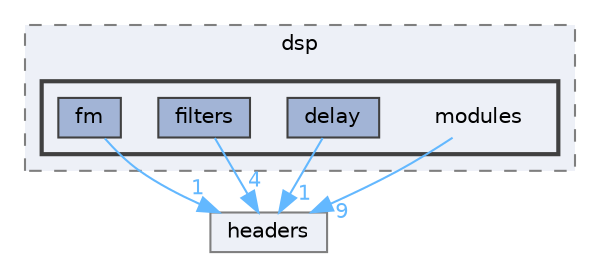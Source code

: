 digraph "techstorm/lib/yse/dsp/modules"
{
 // LATEX_PDF_SIZE
  bgcolor="transparent";
  edge [fontname=Helvetica,fontsize=10,labelfontname=Helvetica,labelfontsize=10];
  node [fontname=Helvetica,fontsize=10,shape=box,height=0.2,width=0.4];
  compound=true
  subgraph clusterdir_df50e7619da9644c9c01b08b0cb63d8a {
    graph [ bgcolor="#edf0f7", pencolor="grey50", label="dsp", fontname=Helvetica,fontsize=10 style="filled,dashed", URL="dir_df50e7619da9644c9c01b08b0cb63d8a.html",tooltip=""]
  subgraph clusterdir_d05f68566d3ba5b4d0c2e84ebf842008 {
    graph [ bgcolor="#edf0f7", pencolor="grey25", label="", fontname=Helvetica,fontsize=10 style="filled,bold", URL="dir_d05f68566d3ba5b4d0c2e84ebf842008.html",tooltip=""]
    dir_d05f68566d3ba5b4d0c2e84ebf842008 [shape=plaintext, label="modules"];
  dir_856c54ac0e28797f176bbdc920ca4f66 [label="delay", fillcolor="#a2b4d6", color="grey25", style="filled", URL="dir_856c54ac0e28797f176bbdc920ca4f66.html",tooltip=""];
  dir_a3459dc19ee151be731eab21ced3eb0e [label="filters", fillcolor="#a2b4d6", color="grey25", style="filled", URL="dir_a3459dc19ee151be731eab21ced3eb0e.html",tooltip=""];
  dir_3c487b9534abf12e73b13b0acaf448a4 [label="fm", fillcolor="#a2b4d6", color="grey25", style="filled", URL="dir_3c487b9534abf12e73b13b0acaf448a4.html",tooltip=""];
  }
  }
  dir_699952ca7ba667580585186d3eda4e99 [label="headers", fillcolor="#edf0f7", color="grey50", style="filled", URL="dir_699952ca7ba667580585186d3eda4e99.html",tooltip=""];
  dir_d05f68566d3ba5b4d0c2e84ebf842008->dir_699952ca7ba667580585186d3eda4e99 [headlabel="9", labeldistance=1.5 headhref="dir_000075_000057.html" href="dir_000075_000057.html" color="steelblue1" fontcolor="steelblue1"];
  dir_856c54ac0e28797f176bbdc920ca4f66->dir_699952ca7ba667580585186d3eda4e99 [headlabel="1", labeldistance=1.5 headhref="dir_000027_000057.html" href="dir_000027_000057.html" color="steelblue1" fontcolor="steelblue1"];
  dir_a3459dc19ee151be731eab21ced3eb0e->dir_699952ca7ba667580585186d3eda4e99 [headlabel="4", labeldistance=1.5 headhref="dir_000049_000057.html" href="dir_000049_000057.html" color="steelblue1" fontcolor="steelblue1"];
  dir_3c487b9534abf12e73b13b0acaf448a4->dir_699952ca7ba667580585186d3eda4e99 [headlabel="1", labeldistance=1.5 headhref="dir_000050_000057.html" href="dir_000050_000057.html" color="steelblue1" fontcolor="steelblue1"];
}
